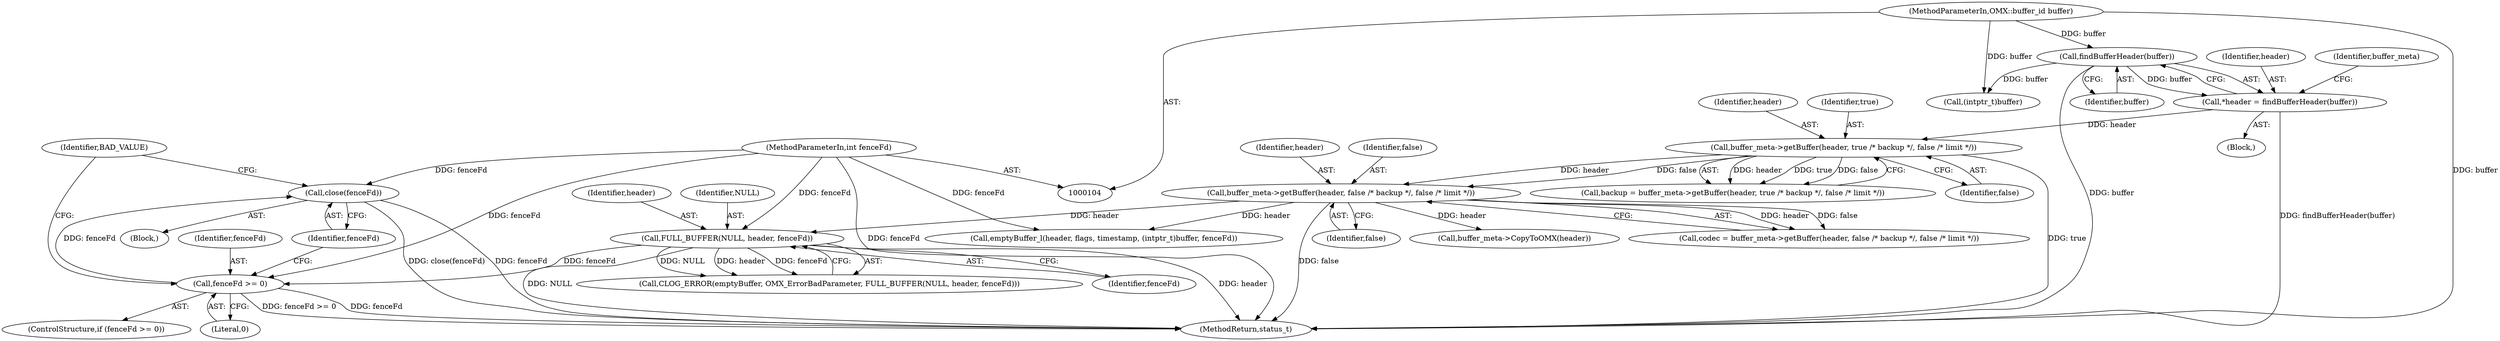 digraph "1_Android_b351eabb428c7ca85a34513c64601f437923d576_4@API" {
"1000254" [label="(Call,close(fenceFd))"];
"1000250" [label="(Call,fenceFd >= 0)"];
"1000245" [label="(Call,FULL_BUFFER(NULL, header, fenceFd))"];
"1000136" [label="(Call,buffer_meta->getBuffer(header, false /* backup */, false /* limit */))"];
"1000129" [label="(Call,buffer_meta->getBuffer(header, true /* backup */, false /* limit */))"];
"1000114" [label="(Call,*header = findBufferHeader(buffer))"];
"1000116" [label="(Call,findBufferHeader(buffer))"];
"1000105" [label="(MethodParameterIn,OMX::buffer_id buffer)"];
"1000110" [label="(MethodParameterIn,int fenceFd)"];
"1000110" [label="(MethodParameterIn,int fenceFd)"];
"1000246" [label="(Identifier,NULL)"];
"1000137" [label="(Identifier,header)"];
"1000250" [label="(Call,fenceFd >= 0)"];
"1000251" [label="(Identifier,fenceFd)"];
"1000252" [label="(Literal,0)"];
"1000255" [label="(Identifier,fenceFd)"];
"1000247" [label="(Identifier,header)"];
"1000116" [label="(Call,findBufferHeader(buffer))"];
"1000130" [label="(Identifier,header)"];
"1000275" [label="(Call,(intptr_t)buffer)"];
"1000131" [label="(Identifier,true)"];
"1000271" [label="(Call,emptyBuffer_l(header, flags, timestamp, (intptr_t)buffer, fenceFd))"];
"1000257" [label="(Identifier,BAD_VALUE)"];
"1000132" [label="(Identifier,false)"];
"1000127" [label="(Call,backup = buffer_meta->getBuffer(header, true /* backup */, false /* limit */))"];
"1000254" [label="(Call,close(fenceFd))"];
"1000248" [label="(Identifier,fenceFd)"];
"1000279" [label="(MethodReturn,status_t)"];
"1000111" [label="(Block,)"];
"1000115" [label="(Identifier,header)"];
"1000120" [label="(Identifier,buffer_meta)"];
"1000139" [label="(Identifier,false)"];
"1000253" [label="(Block,)"];
"1000105" [label="(MethodParameterIn,OMX::buffer_id buffer)"];
"1000249" [label="(ControlStructure,if (fenceFd >= 0))"];
"1000136" [label="(Call,buffer_meta->getBuffer(header, false /* backup */, false /* limit */))"];
"1000134" [label="(Call,codec = buffer_meta->getBuffer(header, false /* backup */, false /* limit */))"];
"1000117" [label="(Identifier,buffer)"];
"1000268" [label="(Call,buffer_meta->CopyToOMX(header))"];
"1000245" [label="(Call,FULL_BUFFER(NULL, header, fenceFd))"];
"1000129" [label="(Call,buffer_meta->getBuffer(header, true /* backup */, false /* limit */))"];
"1000114" [label="(Call,*header = findBufferHeader(buffer))"];
"1000242" [label="(Call,CLOG_ERROR(emptyBuffer, OMX_ErrorBadParameter, FULL_BUFFER(NULL, header, fenceFd)))"];
"1000138" [label="(Identifier,false)"];
"1000254" -> "1000253"  [label="AST: "];
"1000254" -> "1000255"  [label="CFG: "];
"1000255" -> "1000254"  [label="AST: "];
"1000257" -> "1000254"  [label="CFG: "];
"1000254" -> "1000279"  [label="DDG: fenceFd"];
"1000254" -> "1000279"  [label="DDG: close(fenceFd)"];
"1000250" -> "1000254"  [label="DDG: fenceFd"];
"1000110" -> "1000254"  [label="DDG: fenceFd"];
"1000250" -> "1000249"  [label="AST: "];
"1000250" -> "1000252"  [label="CFG: "];
"1000251" -> "1000250"  [label="AST: "];
"1000252" -> "1000250"  [label="AST: "];
"1000255" -> "1000250"  [label="CFG: "];
"1000257" -> "1000250"  [label="CFG: "];
"1000250" -> "1000279"  [label="DDG: fenceFd"];
"1000250" -> "1000279"  [label="DDG: fenceFd >= 0"];
"1000245" -> "1000250"  [label="DDG: fenceFd"];
"1000110" -> "1000250"  [label="DDG: fenceFd"];
"1000245" -> "1000242"  [label="AST: "];
"1000245" -> "1000248"  [label="CFG: "];
"1000246" -> "1000245"  [label="AST: "];
"1000247" -> "1000245"  [label="AST: "];
"1000248" -> "1000245"  [label="AST: "];
"1000242" -> "1000245"  [label="CFG: "];
"1000245" -> "1000279"  [label="DDG: NULL"];
"1000245" -> "1000279"  [label="DDG: header"];
"1000245" -> "1000242"  [label="DDG: NULL"];
"1000245" -> "1000242"  [label="DDG: header"];
"1000245" -> "1000242"  [label="DDG: fenceFd"];
"1000136" -> "1000245"  [label="DDG: header"];
"1000110" -> "1000245"  [label="DDG: fenceFd"];
"1000136" -> "1000134"  [label="AST: "];
"1000136" -> "1000139"  [label="CFG: "];
"1000137" -> "1000136"  [label="AST: "];
"1000138" -> "1000136"  [label="AST: "];
"1000139" -> "1000136"  [label="AST: "];
"1000134" -> "1000136"  [label="CFG: "];
"1000136" -> "1000279"  [label="DDG: false"];
"1000136" -> "1000134"  [label="DDG: header"];
"1000136" -> "1000134"  [label="DDG: false"];
"1000129" -> "1000136"  [label="DDG: header"];
"1000129" -> "1000136"  [label="DDG: false"];
"1000136" -> "1000268"  [label="DDG: header"];
"1000136" -> "1000271"  [label="DDG: header"];
"1000129" -> "1000127"  [label="AST: "];
"1000129" -> "1000132"  [label="CFG: "];
"1000130" -> "1000129"  [label="AST: "];
"1000131" -> "1000129"  [label="AST: "];
"1000132" -> "1000129"  [label="AST: "];
"1000127" -> "1000129"  [label="CFG: "];
"1000129" -> "1000279"  [label="DDG: true"];
"1000129" -> "1000127"  [label="DDG: header"];
"1000129" -> "1000127"  [label="DDG: true"];
"1000129" -> "1000127"  [label="DDG: false"];
"1000114" -> "1000129"  [label="DDG: header"];
"1000114" -> "1000111"  [label="AST: "];
"1000114" -> "1000116"  [label="CFG: "];
"1000115" -> "1000114"  [label="AST: "];
"1000116" -> "1000114"  [label="AST: "];
"1000120" -> "1000114"  [label="CFG: "];
"1000114" -> "1000279"  [label="DDG: findBufferHeader(buffer)"];
"1000116" -> "1000114"  [label="DDG: buffer"];
"1000116" -> "1000117"  [label="CFG: "];
"1000117" -> "1000116"  [label="AST: "];
"1000116" -> "1000279"  [label="DDG: buffer"];
"1000105" -> "1000116"  [label="DDG: buffer"];
"1000116" -> "1000275"  [label="DDG: buffer"];
"1000105" -> "1000104"  [label="AST: "];
"1000105" -> "1000279"  [label="DDG: buffer"];
"1000105" -> "1000275"  [label="DDG: buffer"];
"1000110" -> "1000104"  [label="AST: "];
"1000110" -> "1000279"  [label="DDG: fenceFd"];
"1000110" -> "1000271"  [label="DDG: fenceFd"];
}
